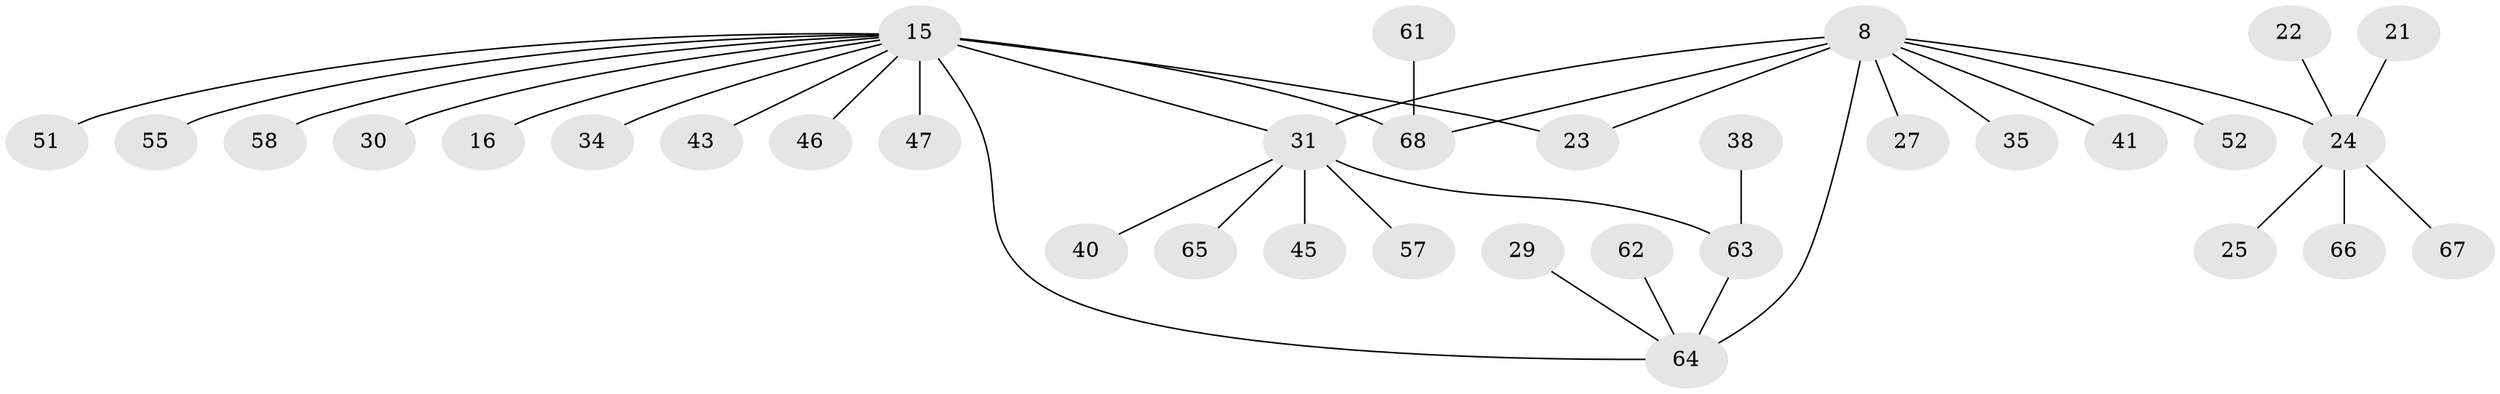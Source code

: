 // original degree distribution, {11: 0.014705882352941176, 4: 0.058823529411764705, 8: 0.029411764705882353, 9: 0.014705882352941176, 7: 0.04411764705882353, 3: 0.058823529411764705, 6: 0.029411764705882353, 5: 0.029411764705882353, 1: 0.5735294117647058, 2: 0.14705882352941177}
// Generated by graph-tools (version 1.1) at 2025/55/03/09/25 04:55:19]
// undirected, 34 vertices, 37 edges
graph export_dot {
graph [start="1"]
  node [color=gray90,style=filled];
  8 [super="+1"];
  15 [super="+14+6"];
  16;
  21;
  22;
  23;
  24 [super="+9"];
  25;
  27;
  29;
  30;
  31 [super="+13+3"];
  34;
  35;
  38 [super="+28"];
  40;
  41 [super="+33"];
  43 [super="+26"];
  45;
  46;
  47;
  51;
  52;
  55;
  57;
  58;
  61;
  62;
  63 [super="+20"];
  64 [super="+54+11"];
  65;
  66 [super="+44+56+60"];
  67 [super="+37"];
  68 [super="+5+19+42+48+49+59"];
  8 -- 35 [weight=2];
  8 -- 52;
  8 -- 23;
  8 -- 24 [weight=3];
  8 -- 27;
  8 -- 31 [weight=4];
  8 -- 41;
  8 -- 64 [weight=2];
  8 -- 68;
  15 -- 30;
  15 -- 46;
  15 -- 16;
  15 -- 34;
  15 -- 51;
  15 -- 58;
  15 -- 31 [weight=3];
  15 -- 64 [weight=2];
  15 -- 47;
  15 -- 55;
  15 -- 23;
  15 -- 43;
  15 -- 68 [weight=2];
  21 -- 24;
  22 -- 24;
  24 -- 25;
  24 -- 67;
  24 -- 66;
  29 -- 64;
  31 -- 57;
  31 -- 40;
  31 -- 65;
  31 -- 45;
  31 -- 63;
  38 -- 63;
  61 -- 68;
  62 -- 64;
  63 -- 64 [weight=2];
}
